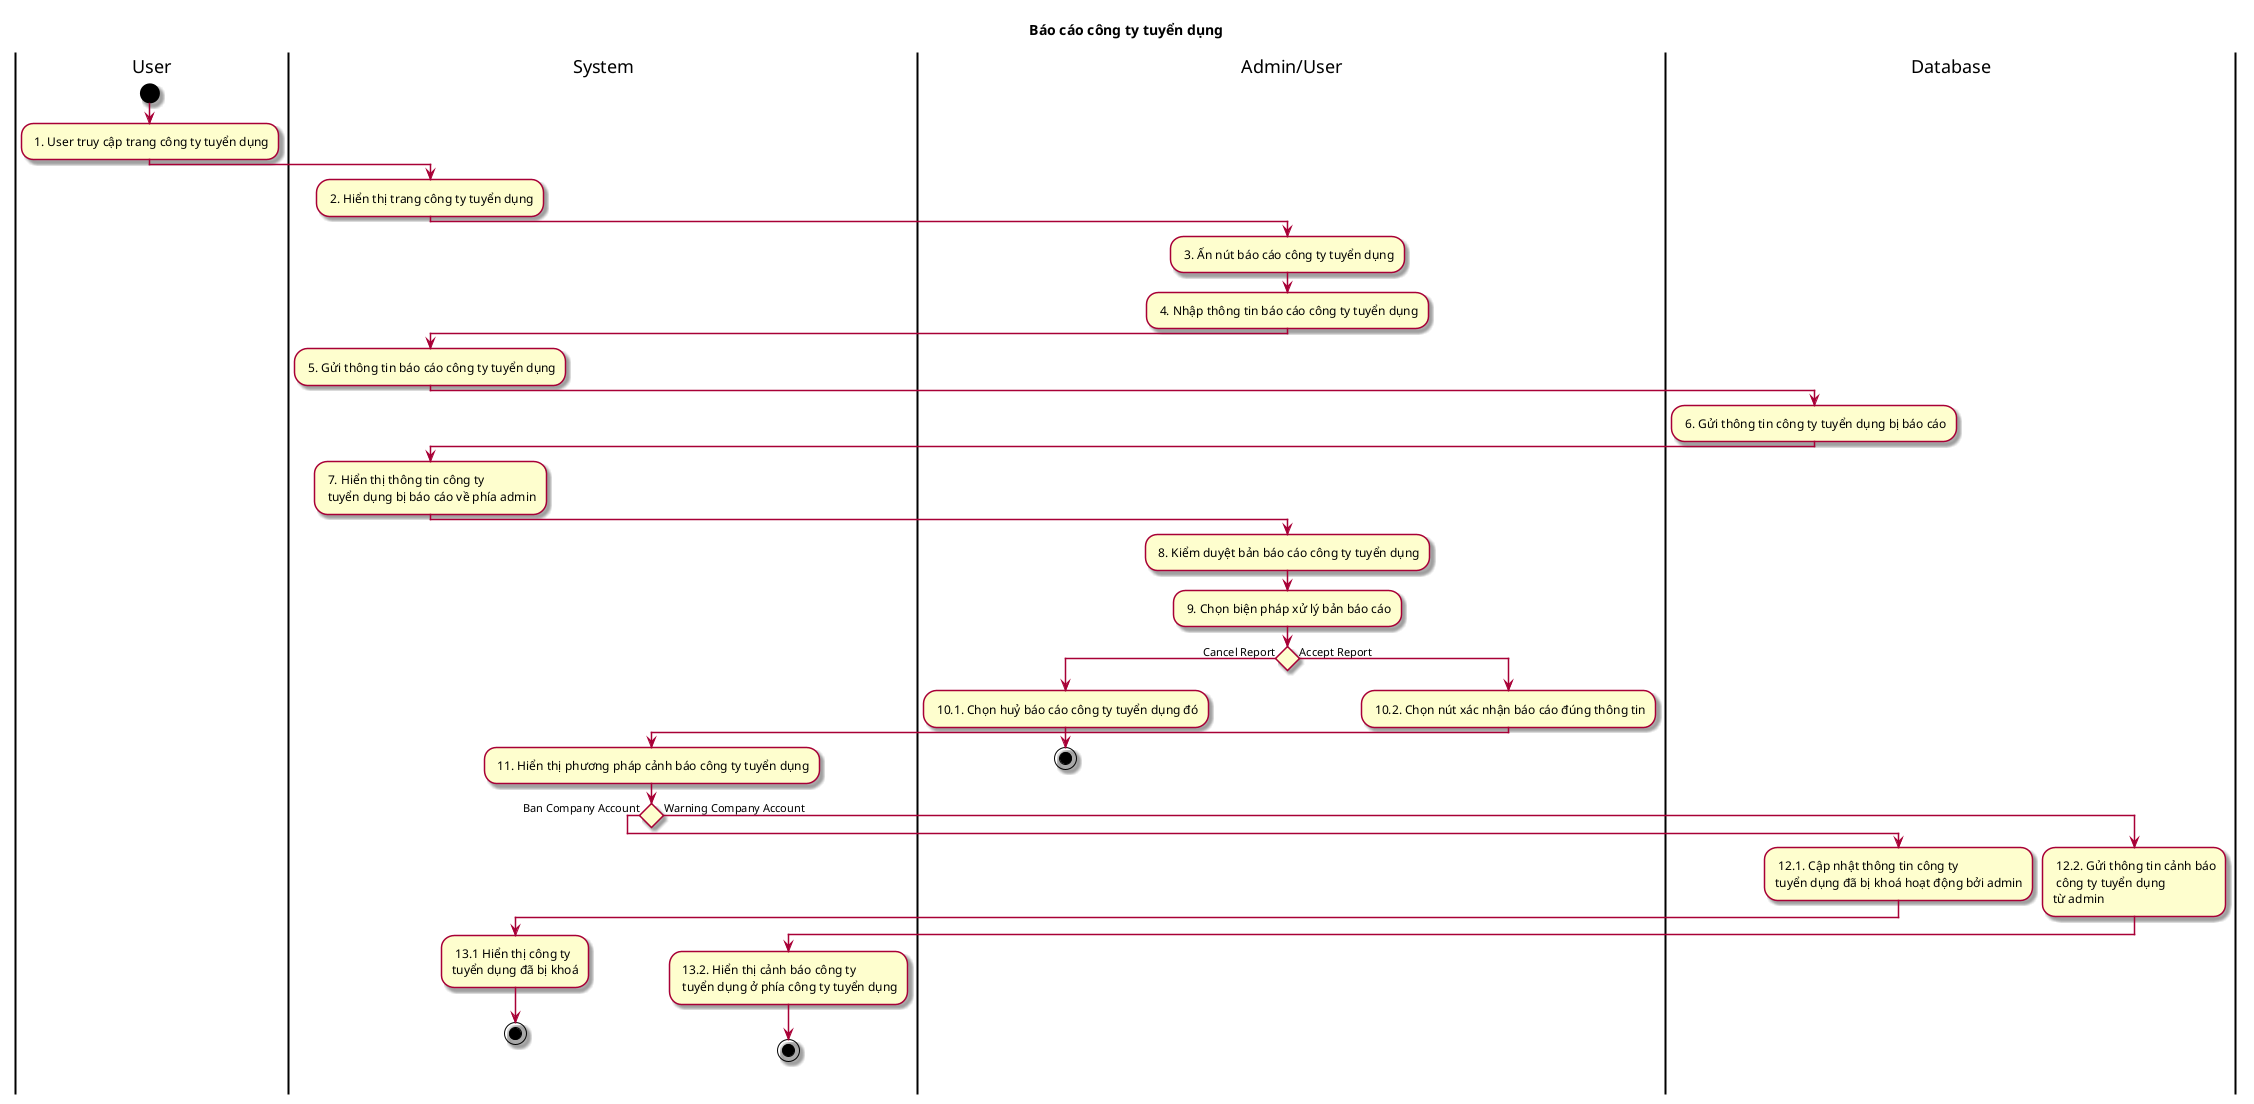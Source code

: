 @startuml ActBaoCaoCongTyTuyenDung
skin rose
title Báo cáo công ty tuyển dụng
|User|
start
: 1. User truy cập trang công ty tuyển dụng;
|System|
: 2. Hiển thị trang công ty tuyển dụng;
|Admin/User|
: 3. Ấn nút báo cáo công ty tuyển dụng;
: 4. Nhập thông tin báo cáo công ty tuyển dụng;
|System|
: 5. Gửi thông tin báo cáo công ty tuyển dụng;
|Database|
: 6. Gửi thông tin công ty tuyển dụng bị báo cáo;
|System|
: 7. Hiển thị thông tin công ty \n tuyển dụng bị báo cáo về phía admin;
|Admin/User|
: 8. Kiểm duyệt bản báo cáo công ty tuyển dụng;
: 9. Chọn biện pháp xử lý bản báo cáo;
if () then (Cancel Report)
: 10.1. Chọn huỷ báo cáo công ty tuyển dụng đó;
stop
else (Accept Report)
: 10.2. Chọn nút xác nhận báo cáo đúng thông tin;
|System|
: 11. Hiển thị phương pháp cảnh báo công ty tuyển dụng;
if () then (Ban Company Account)
|Database|
: 12.1. Cập nhật thông tin công ty \ntuyển dụng đã bị khoá hoạt động bởi admin;
|System|
: 13.1 Hiển thị công ty \ntuyển dụng đã bị khoá;
stop
else (Warning Company Account)
|Database|
: 12.2. Gửi thông tin cảnh báo\n công ty tuyển dụng\ntừ admin;
|System|
: 13.2. Hiển thị cảnh báo công ty\n tuyển dụng ở phía công ty tuyển dụng;
stop

@enduml